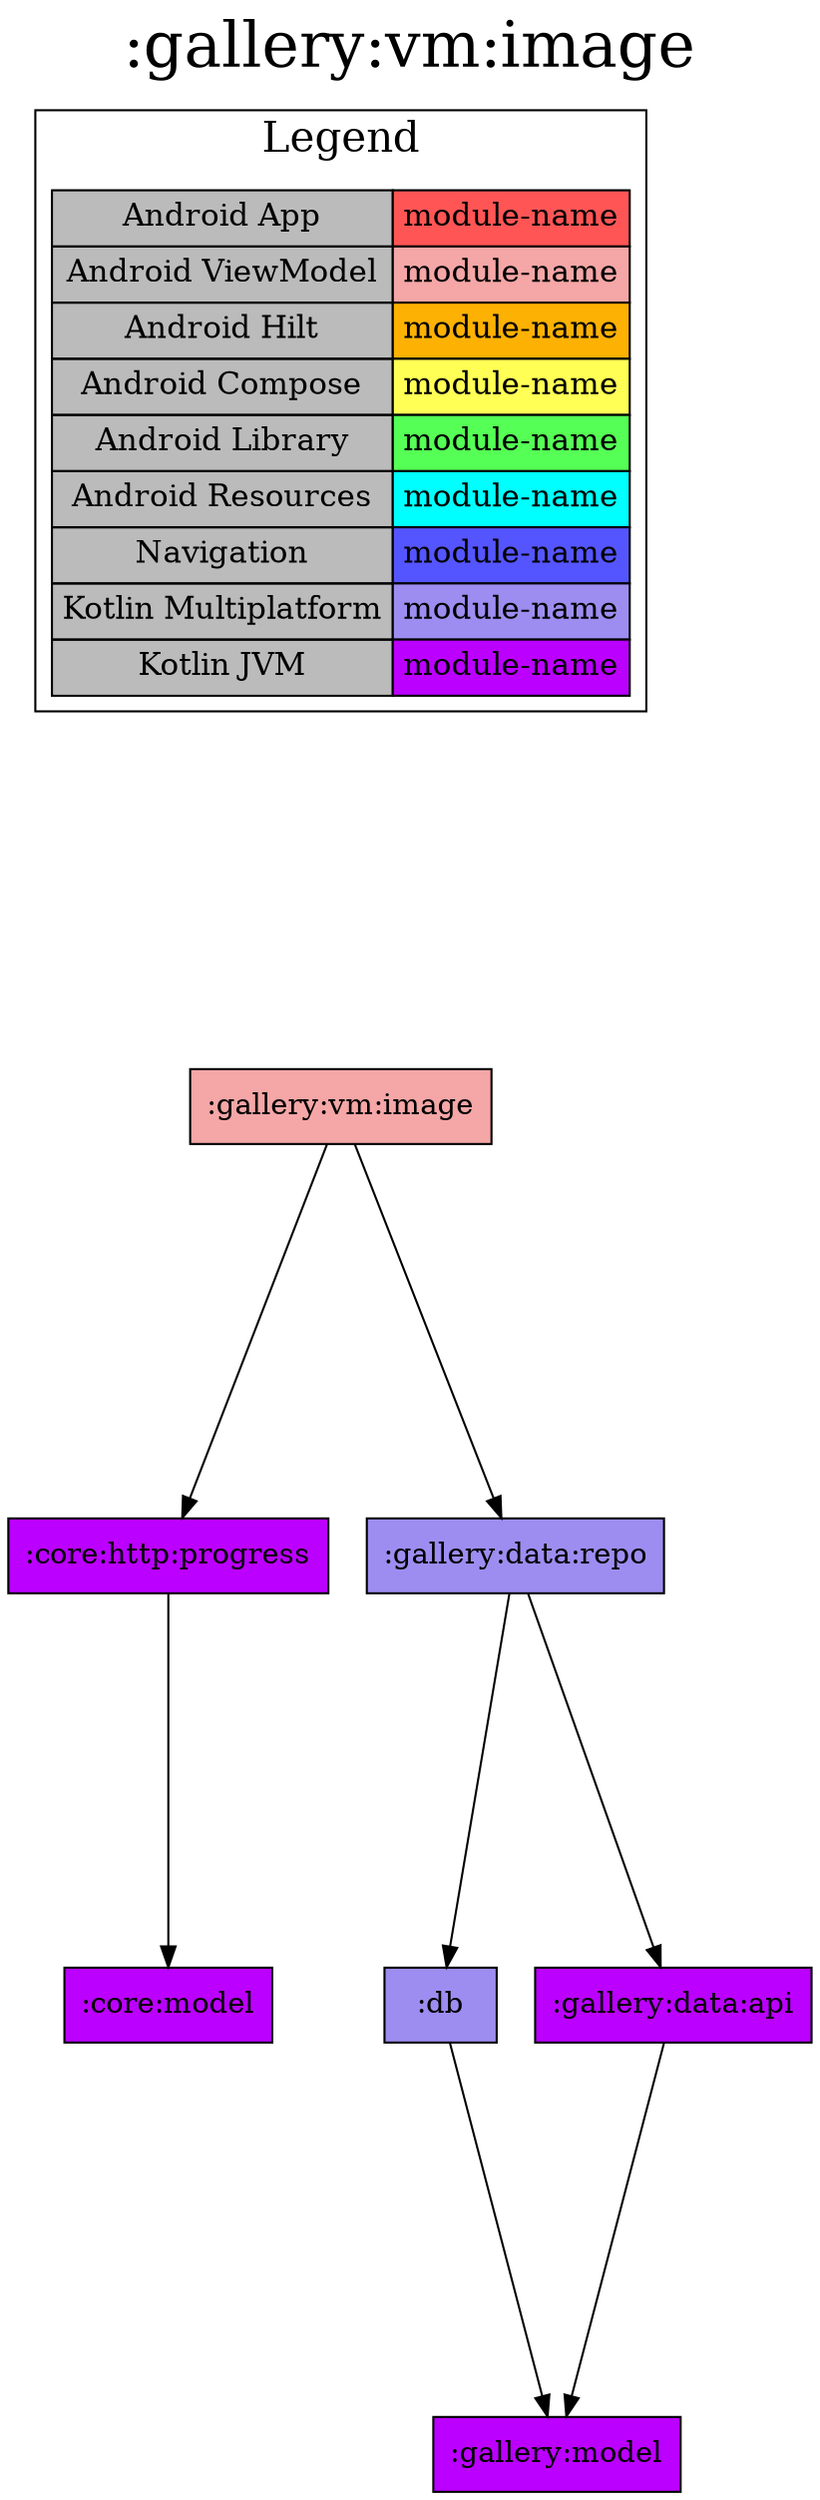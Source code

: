 digraph {
edge ["dir"="forward"]
graph ["dpi"="100","label"=":gallery:vm:image","labelloc"="t","fontsize"="30","ranksep"="2.5","rankdir"="TB"]
node ["style"="filled"]
":gallery:vm:image" ["fillcolor"="#F5A6A6","shape"="box"]
":core:http:progress" ["fillcolor"="#BB00FF","shape"="box"]
":core:model" ["fillcolor"="#BB00FF","shape"="box"]
":gallery:data:repo" ["fillcolor"="#9D8DF1","shape"="box"]
":db" ["fillcolor"="#9D8DF1","shape"="box"]
":gallery:model" ["fillcolor"="#BB00FF","shape"="box"]
":gallery:data:api" ["fillcolor"="#BB00FF","shape"="box"]
{
edge ["dir"="none"]
graph ["rank"="same"]
}
":gallery:vm:image" -> ":core:http:progress"
":gallery:vm:image" -> ":gallery:data:repo"
":core:http:progress" -> ":core:model"
":gallery:data:repo" -> ":db"
":gallery:data:repo" -> ":gallery:data:api"
":db" -> ":gallery:model"
":gallery:data:api" -> ":gallery:model"
subgraph "cluster_legend" {
edge ["dir"="none"]
graph ["label"="Legend","fontsize"="20"]
"Legend" ["style"="filled","fillcolor"="#bbbbbb","shape"="none","margin"="0","fontsize"="15","label"=<
<TABLE BORDER="0" CELLBORDER="1" CELLSPACING="0" CELLPADDING="4">
<TR><TD>Android App</TD><TD BGCOLOR="#FF5555">module-name</TD></TR>
<TR><TD>Android ViewModel</TD><TD BGCOLOR="#F5A6A6">module-name</TD></TR>
<TR><TD>Android Hilt</TD><TD BGCOLOR="#FCB103">module-name</TD></TR>
<TR><TD>Android Compose</TD><TD BGCOLOR="#FFFF55">module-name</TD></TR>
<TR><TD>Android Library</TD><TD BGCOLOR="#55FF55">module-name</TD></TR>
<TR><TD>Android Resources</TD><TD BGCOLOR="#00FFFF">module-name</TD></TR>
<TR><TD>Navigation</TD><TD BGCOLOR="#5555FF">module-name</TD></TR>
<TR><TD>Kotlin Multiplatform</TD><TD BGCOLOR="#9D8DF1">module-name</TD></TR>
<TR><TD>Kotlin JVM</TD><TD BGCOLOR="#BB00FF">module-name</TD></TR>
</TABLE>
>]
} -> ":gallery:vm:image" ["style"="invis"]
}